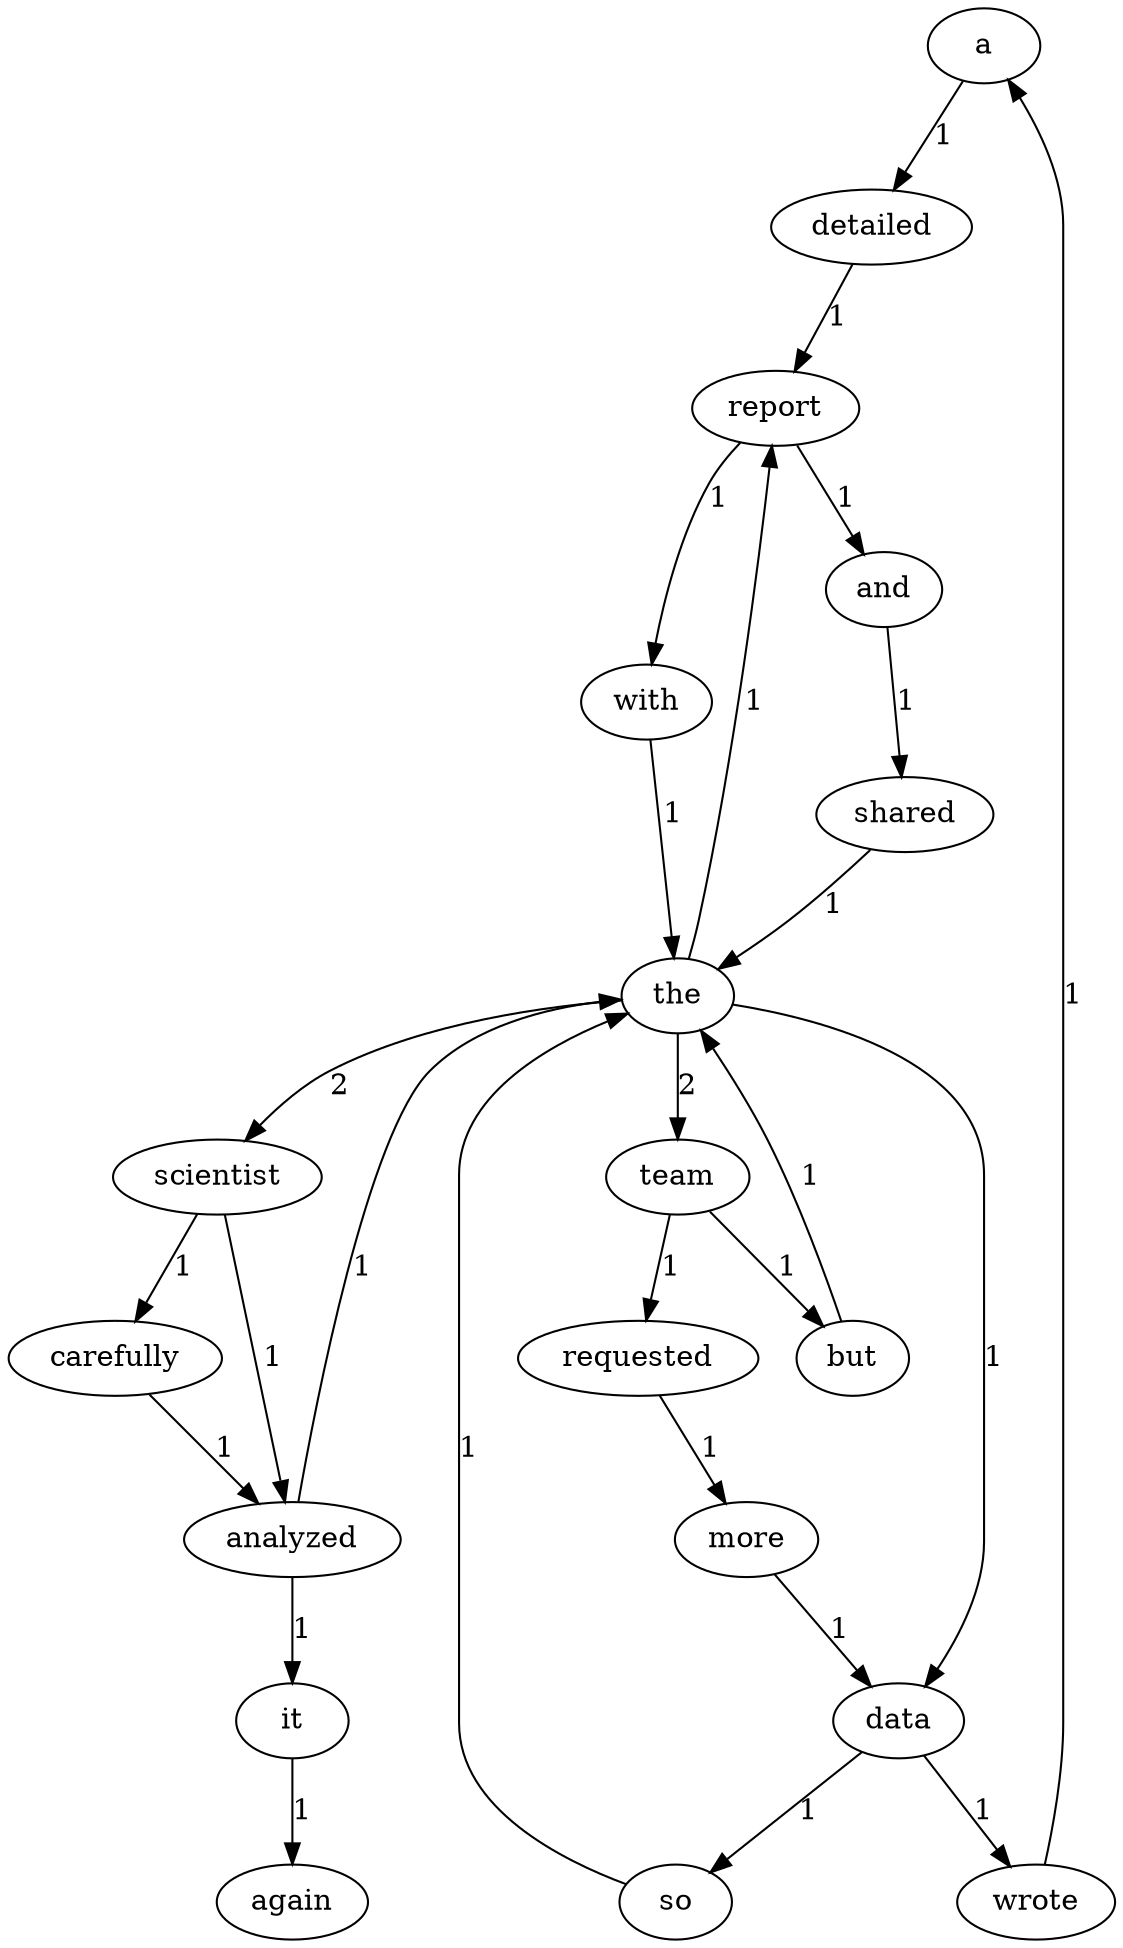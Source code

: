 digraph G {
    "a" -> "detailed" [label="1"];
    "analyzed" -> "it" [label="1"];
    "analyzed" -> "the" [label="1"];
    "and" -> "shared" [label="1"];
    "but" -> "the" [label="1"];
    "carefully" -> "analyzed" [label="1"];
    "data" -> "so" [label="1"];
    "data" -> "wrote" [label="1"];
    "detailed" -> "report" [label="1"];
    "it" -> "again" [label="1"];
    "more" -> "data" [label="1"];
    "report" -> "and" [label="1"];
    "report" -> "with" [label="1"];
    "requested" -> "more" [label="1"];
    "scientist" -> "analyzed" [label="1"];
    "scientist" -> "carefully" [label="1"];
    "shared" -> "the" [label="1"];
    "so" -> "the" [label="1"];
    "team" -> "but" [label="1"];
    "team" -> "requested" [label="1"];
    "the" -> "data" [label="1"];
    "the" -> "report" [label="1"];
    "the" -> "scientist" [label="2"];
    "the" -> "team" [label="2"];
    "with" -> "the" [label="1"];
    "wrote" -> "a" [label="1"];
}
